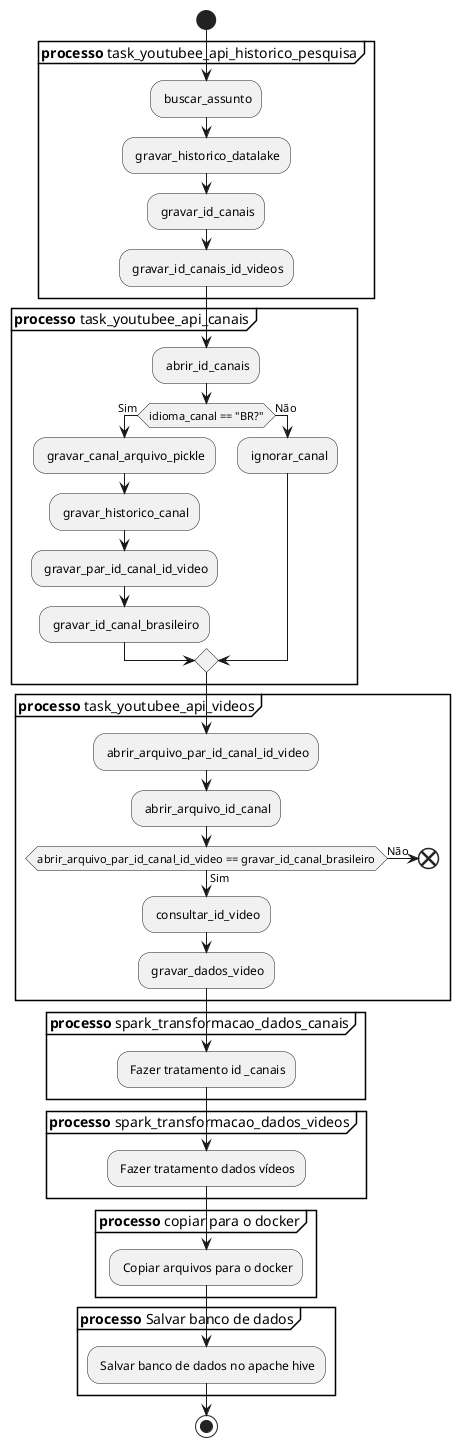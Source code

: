 @startuml

start
    partition "**processo** task_youtubee_api_historico_pesquisa" {
        : buscar_assunto;
        : gravar_historico_datalake;
        : gravar_id_canais;
        : gravar_id_canais_id_videos;
    }

    partition "**processo** task_youtubee_api_canais" {
        : abrir_id_canais;

        if (idioma_canal == "BR?") then (Sim)
            : gravar_canal_arquivo_pickle;
            : gravar_historico_canal;
            : gravar_par_id_canal_id_video;
            : gravar_id_canal_brasileiro;
        else (Não)
            : ignorar_canal;
        endif;
        
    }
    partition "**processo** task_youtubee_api_videos" {
        : abrir_arquivo_par_id_canal_id_video;
        : abrir_arquivo_id_canal;
        if (abrir_arquivo_par_id_canal_id_video == gravar_id_canal_brasileiro) then (Sim)
            : consultar_id_video;
            : gravar_dados_video;
        else (Não);
            end;
        endif; 
    }
    partition "**processo** spark_transformacao_dados_canais" {
        : Fazer tratamento id _canais;
    }

    partition "**processo** spark_transformacao_dados_videos" {
        : Fazer tratamento dados vídeos;
    }

    partition "**processo** copiar para o docker" {
        : Copiar arquivos para o docker;
    }

    partition "**processo** Salvar banco de dados" {
        : Salvar banco de dados no apache hive;
    }


stop
@enduml